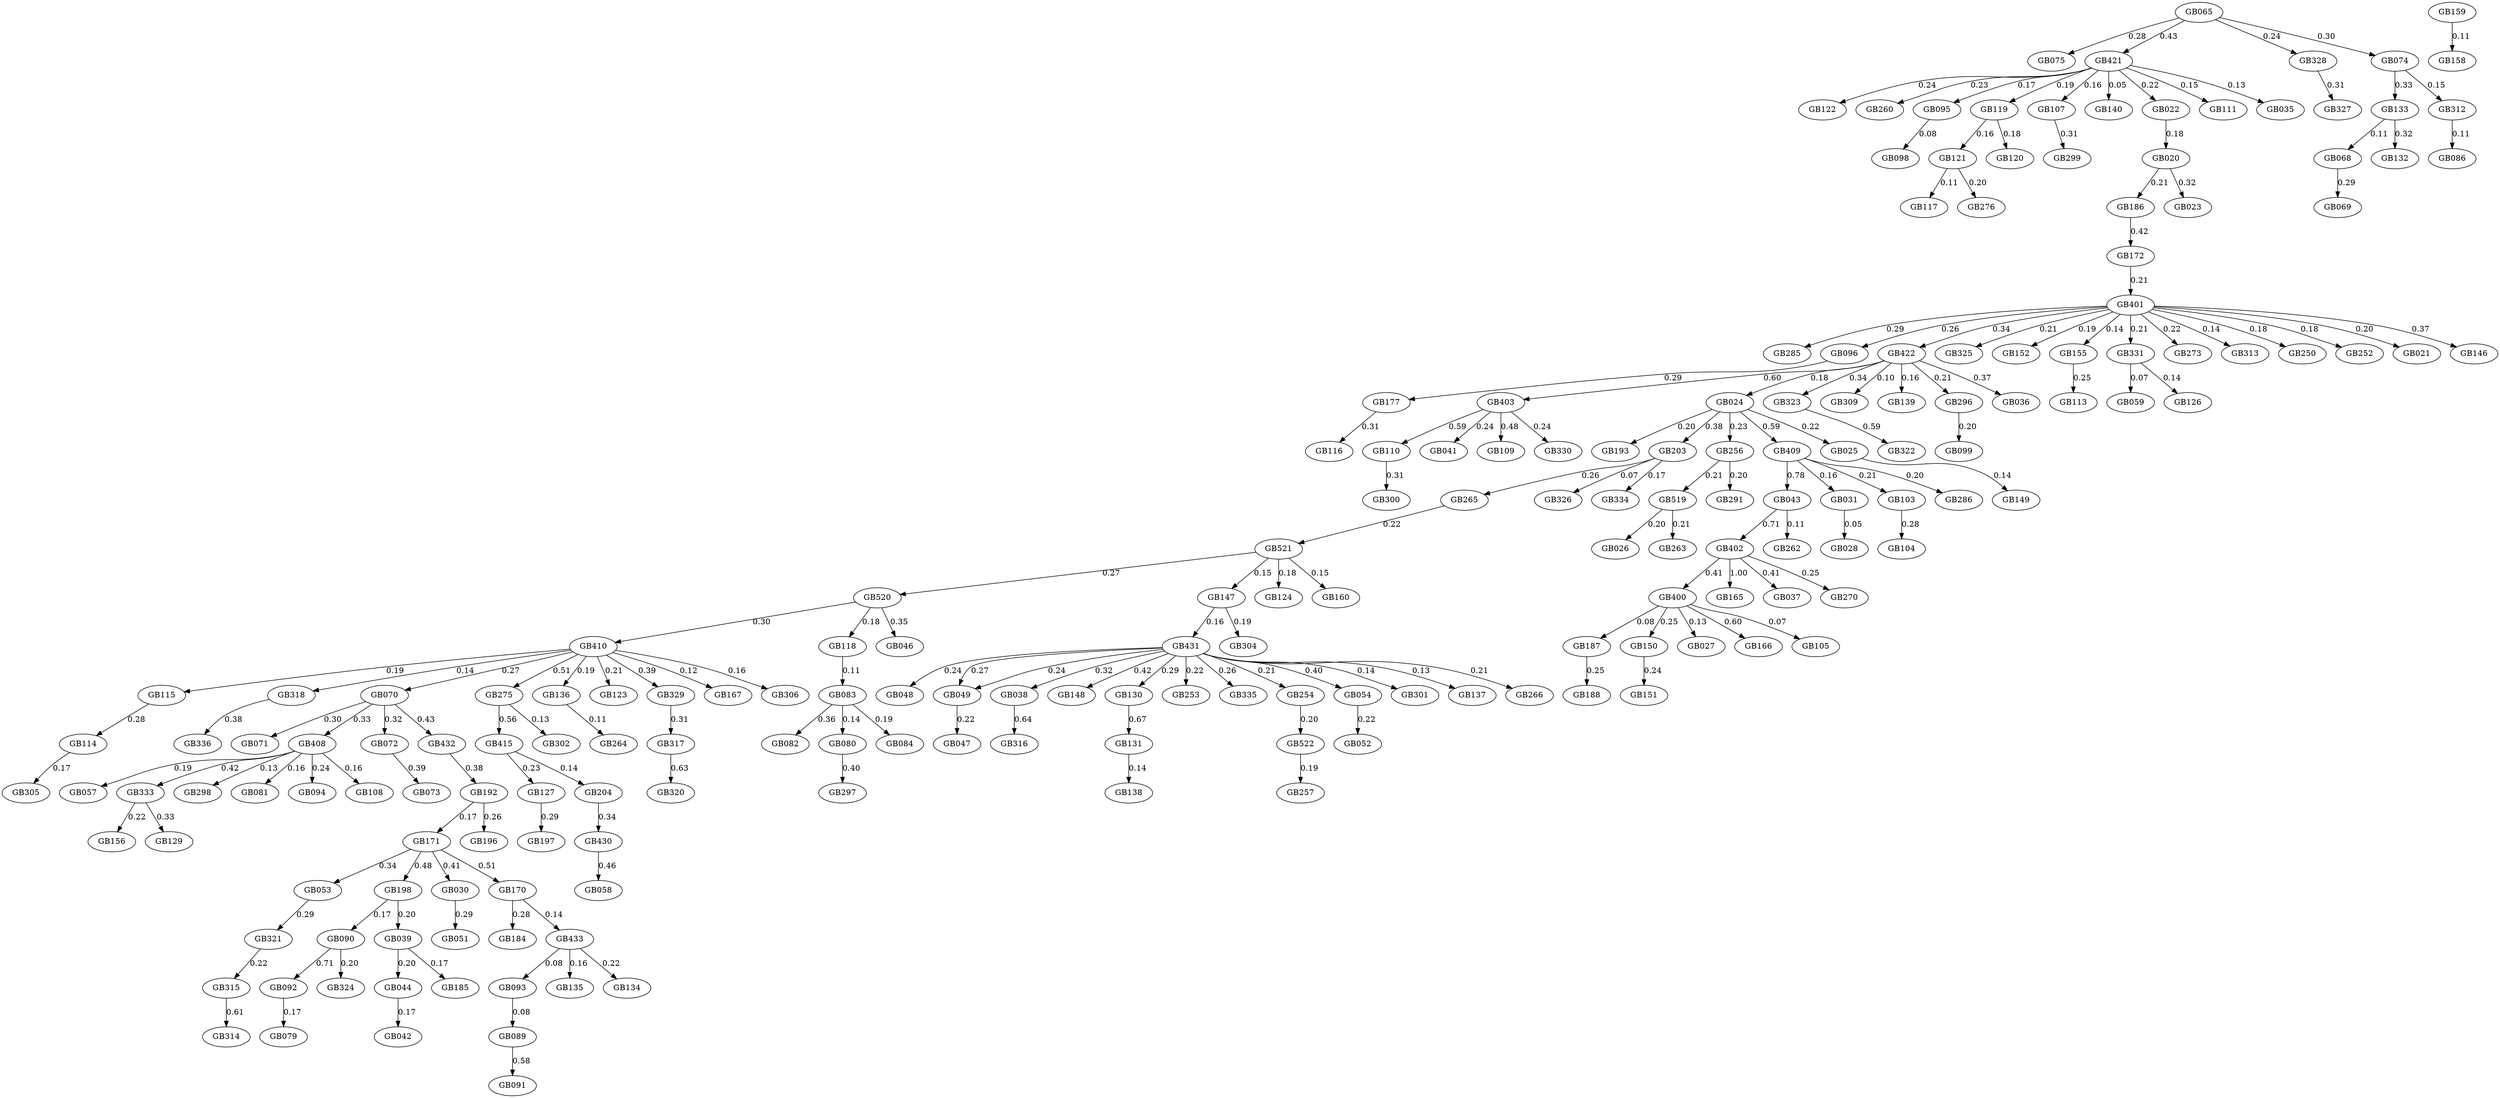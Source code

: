 digraph G {
   GB043 -> GB402 [label="0.71"];
   GB403 -> GB110 [label="0.59"];
   GB115 -> GB114 [label="0.28"];
   GB024 -> GB193 [label="0.20"];
   GB171 -> GB053 [label="0.34"];
   GB265 -> GB521 [label="0.22"];
   GB431 -> GB048 [label="0.24"];
   GB521 -> GB520 [label="0.27"];
   GB410 -> GB318 [label="0.14"];
   GB192 -> GB171 [label="0.17"];
   GB431 -> GB049 [label="0.27"];
   GB070 -> GB071 [label="0.30"];
   GB401 -> GB285 [label="0.29"];
   GB068 -> GB069 [label="0.29"];
   GB400 -> GB187 [label="0.08"];
   GB401 -> GB096 [label="0.26"];
   GB065 -> GB075 [label="0.28"];
   GB159 -> GB158 [label="0.11"];
   GB421 -> GB122 [label="0.24"];
   GB024 -> GB203 [label="0.38"];
   GB422 -> GB323 [label="0.34"];
   GB083 -> GB082 [label="0.36"];
   GB408 -> GB057 [label="0.19"];
   GB328 -> GB327 [label="0.31"];
   GB402 -> GB165 [label="1.00"];
   GB070 -> GB072 [label="0.32"];
   GB401 -> GB325 [label="0.21"];
   GB090 -> GB092 [label="0.71"];
   GB031 -> GB028 [label="0.05"];
   GB421 -> GB260 [label="0.23"];
   GB070 -> GB432 [label="0.43"];
   GB093 -> GB089 [label="0.08"];
   GB415 -> GB127 [label="0.23"];
   GB121 -> GB117 [label="0.11"];
   GB422 -> GB309 [label="0.10"];
   GB147 -> GB304 [label="0.19"];
   GB422 -> GB139 [label="0.16"];
   GB039 -> GB044 [label="0.20"];
   GB402 -> GB037 [label="0.41"];
   GB256 -> GB519 [label="0.21"];
   GB422 -> GB296 [label="0.21"];
   GB096 -> GB177 [label="0.29"];
   GB204 -> GB430 [label="0.34"];
   GB198 -> GB039 [label="0.20"];
   GB095 -> GB098 [label="0.08"];
   GB171 -> GB030 [label="0.41"];
   GB070 -> GB408 [label="0.33"];
   GB403 -> GB041 [label="0.24"];
   GB038 -> GB316 [label="0.64"];
   GB401 -> GB152 [label="0.19"];
   GB422 -> GB036 [label="0.37"];
   GB401 -> GB155 [label="0.14"];
   GB186 -> GB172 [label="0.42"];
   GB401 -> GB331 [label="0.21"];
   GB400 -> GB150 [label="0.25"];
   GB431 -> GB148 [label="0.42"];
   GB421 -> GB119 [label="0.19"];
   GB323 -> GB322 [label="0.59"];
   GB422 -> GB024 [label="0.18"];
   GB044 -> GB042 [label="0.17"];
   GB256 -> GB291 [label="0.20"];
   GB275 -> GB302 [label="0.13"];
   GB431 -> GB130 [label="0.29"];
   GB133 -> GB068 [label="0.11"];
   GB415 -> GB204 [label="0.14"];
   GB170 -> GB184 [label="0.28"];
   GB410 -> GB275 [label="0.51"];
   GB431 -> GB253 [label="0.22"];
   GB522 -> GB257 [label="0.19"];
   GB409 -> GB103 [label="0.21"];
   GB172 -> GB401 [label="0.21"];
   GB431 -> GB335 [label="0.26"];
   GB049 -> GB047 [label="0.22"];
   GB521 -> GB124 [label="0.18"];
   GB150 -> GB151 [label="0.24"];
   GB519 -> GB026 [label="0.20"];
   GB119 -> GB120 [label="0.18"];
   GB333 -> GB156 [label="0.22"];
   GB025 -> GB149 [label="0.14"];
   GB321 -> GB315 [label="0.22"];
   GB039 -> GB185 [label="0.17"];
   GB254 -> GB522 [label="0.20"];
   GB203 -> GB265 [label="0.26"];
   GB043 -> GB262 [label="0.11"];
   GB403 -> GB109 [label="0.48"];
   GB107 -> GB299 [label="0.31"];
   GB054 -> GB052 [label="0.22"];
   GB431 -> GB054 [label="0.40"];
   GB421 -> GB140 [label="0.05"];
   GB022 -> GB020 [label="0.18"];
   GB053 -> GB321 [label="0.29"];
   GB403 -> GB330 [label="0.24"];
   GB074 -> GB312 [label="0.15"];
   GB083 -> GB080 [label="0.14"];
   GB315 -> GB314 [label="0.61"];
   GB431 -> GB254 [label="0.21"];
   GB401 -> GB273 [label="0.22"];
   GB400 -> GB027 [label="0.13"];
   GB080 -> GB297 [label="0.40"];
   GB408 -> GB298 [label="0.13"];
   GB020 -> GB186 [label="0.21"];
   GB024 -> GB025 [label="0.22"];
   GB103 -> GB104 [label="0.28"];
   GB089 -> GB091 [label="0.58"];
   GB520 -> GB118 [label="0.18"];
   GB409 -> GB043 [label="0.78"];
   GB410 -> GB136 [label="0.19"];
   GB433 -> GB135 [label="0.16"];
   GB400 -> GB166 [label="0.60"];
   GB431 -> GB049 [label="0.24"];
   GB147 -> GB431 [label="0.16"];
   GB155 -> GB113 [label="0.25"];
   GB131 -> GB138 [label="0.14"];
   GB422 -> GB403 [label="0.60"];
   GB203 -> GB326 [label="0.07"];
   GB408 -> GB081 [label="0.16"];
   GB519 -> GB263 [label="0.21"];
   GB312 -> GB086 [label="0.11"];
   GB408 -> GB094 [label="0.24"];
   GB433 -> GB093 [label="0.08"];
   GB333 -> GB129 [label="0.33"];
   GB410 -> GB123 [label="0.21"];
   GB072 -> GB073 [label="0.39"];
   GB401 -> GB313 [label="0.14"];
   GB432 -> GB192 [label="0.38"];
   GB331 -> GB059 [label="0.07"];
   GB431 -> GB038 [label="0.32"];
   GB317 -> GB320 [label="0.63"];
   GB431 -> GB301 [label="0.14"];
   GB421 -> GB107 [label="0.16"];
   GB136 -> GB264 [label="0.11"];
   GB421 -> GB095 [label="0.17"];
   GB430 -> GB058 [label="0.46"];
   GB198 -> GB090 [label="0.17"];
   GB400 -> GB105 [label="0.07"];
   GB408 -> GB108 [label="0.16"];
   GB119 -> GB121 [label="0.16"];
   GB083 -> GB084 [label="0.19"];
   GB401 -> GB250 [label="0.18"];
   GB065 -> GB328 [label="0.24"];
   GB421 -> GB111 [label="0.15"];
   GB520 -> GB046 [label="0.35"];
   GB127 -> GB197 [label="0.29"];
   GB329 -> GB317 [label="0.31"];
   GB402 -> GB270 [label="0.25"];
   GB065 -> GB074 [label="0.30"];
   GB092 -> GB079 [label="0.17"];
   GB020 -> GB023 [label="0.32"];
   GB065 -> GB421 [label="0.43"];
   GB401 -> GB252 [label="0.18"];
   GB121 -> GB276 [label="0.20"];
   GB433 -> GB134 [label="0.22"];
   GB024 -> GB409 [label="0.59"];
   GB318 -> GB336 [label="0.38"];
   GB024 -> GB256 [label="0.23"];
   GB171 -> GB170 [label="0.51"];
   GB421 -> GB022 [label="0.22"];
   GB170 -> GB433 [label="0.14"];
   GB401 -> GB021 [label="0.20"];
   GB203 -> GB334 [label="0.17"];
   GB187 -> GB188 [label="0.25"];
   GB331 -> GB126 [label="0.14"];
   GB130 -> GB131 [label="0.67"];
   GB402 -> GB400 [label="0.41"];
   GB410 -> GB167 [label="0.12"];
   GB409 -> GB031 [label="0.16"];
   GB171 -> GB198 [label="0.48"];
   GB133 -> GB132 [label="0.32"];
   GB074 -> GB133 [label="0.33"];
   GB110 -> GB300 [label="0.31"];
   GB520 -> GB410 [label="0.30"];
   GB090 -> GB324 [label="0.20"];
   GB118 -> GB083 [label="0.11"];
   GB275 -> GB415 [label="0.56"];
   GB401 -> GB146 [label="0.37"];
   GB431 -> GB137 [label="0.13"];
   GB410 -> GB070 [label="0.27"];
   GB408 -> GB333 [label="0.42"];
   GB410 -> GB115 [label="0.19"];
   GB177 -> GB116 [label="0.31"];
   GB521 -> GB147 [label="0.15"];
   GB296 -> GB099 [label="0.20"];
   GB431 -> GB266 [label="0.21"];
   GB401 -> GB422 [label="0.34"];
   GB410 -> GB306 [label="0.16"];
   GB421 -> GB035 [label="0.13"];
   GB030 -> GB051 [label="0.29"];
   GB409 -> GB286 [label="0.20"];
   GB410 -> GB329 [label="0.39"];
   GB114 -> GB305 [label="0.17"];
   GB521 -> GB160 [label="0.15"];
   GB192 -> GB196 [label="0.26"];
   GB080;
   GB081;
   GB082;
   GB270;
   GB084;
   GB276;
   GB086;
   GB089;
   GB160;
   GB167;
   GB166;
   GB165;
   GB083;
   GB408;
   GB409;
   GB320;
   GB400;
   GB401;
   GB402;
   GB403;
   GB138;
   GB275;
   GB139;
   GB079;
   GB264;
   GB265;
   GB266;
   GB071;
   GB070;
   GB073;
   GB263;
   GB130;
   GB131;
   GB317;
   GB273;
   GB068;
   GB069;
   GB065;
   GB327;
   GB188;
   GB058;
   GB185;
   GB184;
   GB187;
   GB186;
   GB091;
   GB159;
   GB177;
   GB170;
   GB171;
   GB172;
   GB052;
   GB325;
   GB324;
   GB059;
   GB326;
   GB321;
   GB042;
   GB323;
   GB322;
   GB053;
   GB203;
   GB051;
   GB298;
   GB057;
   GB328;
   GB204;
   GB054;
   GB198;
   GB099;
   GB192;
   GB193;
   GB098;
   GB196;
   GB197;
   GB519;
   GB291;
   GB297;
   GB296;
   GB299;
   GB123;
   GB049;
   GB103;
   GB105;
   GB104;
   GB107;
   GB109;
   GB108;
   GB336;
   GB334;
   GB335;
   GB333;
   GB330;
   GB331;
   GB522;
   GB521;
   GB520;
   GB318;
   GB250;
   GB286;
   GB285;
   GB113;
   GB110;
   GB111;
   GB116;
   GB117;
   GB114;
   GB115;
   GB118;
   GB119;
   GB147;
   GB302;
   GB301;
   GB300;
   GB306;
   GB305;
   GB304;
   GB309;
   GB431;
   GB430;
   GB433;
   GB432;
   GB075;
   GB044;
   GB046;
   GB047;
   GB041;
   GB129;
   GB043;
   GB127;
   GB126;
   GB124;
   GB048;
   GB122;
   GB121;
   GB120;
   GB254;
   GB257;
   GB256;
   GB149;
   GB148;
   GB253;
   GB252;
   GB314;
   GB315;
   GB316;
   GB146;
   GB140;
   GB312;
   GB313;
   GB422;
   GB421;
   GB031;
   GB030;
   GB035;
   GB037;
   GB036;
   GB039;
   GB038;
   GB132;
   GB133;
   GB134;
   GB135;
   GB136;
   GB137;
   GB096;
   GB095;
   GB094;
   GB093;
   GB092;
   GB158;
   GB090;
   GB156;
   GB260;
   GB155;
   GB152;
   GB150;
   GB151;
   GB410;
   GB329;
   GB262;
   GB415;
   GB072;
   GB074;
   GB022;
   GB023;
   GB020;
   GB021;
   GB026;
   GB027;
   GB024;
   GB025;
   GB028;

}
